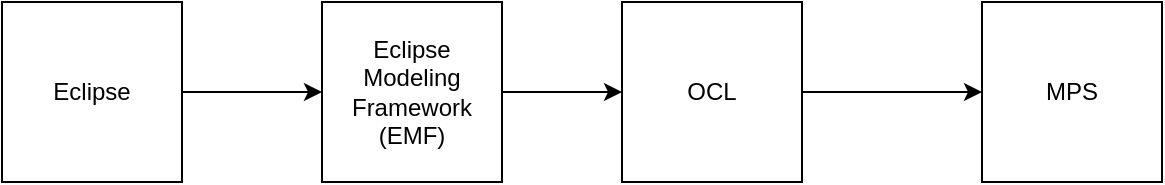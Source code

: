 <mxfile version="23.0.2" type="github">
  <diagram name="Page-1" id="0l3SDfxZKlJ5-3YzWZmR">
    <mxGraphModel dx="984" dy="593" grid="1" gridSize="10" guides="1" tooltips="1" connect="1" arrows="1" fold="1" page="1" pageScale="1" pageWidth="850" pageHeight="1100" math="0" shadow="0">
      <root>
        <mxCell id="0" />
        <mxCell id="1" parent="0" />
        <mxCell id="Zp3tux6OZ8Z04NkEwyCu-5" style="edgeStyle=orthogonalEdgeStyle;rounded=0;orthogonalLoop=1;jettySize=auto;html=1;" edge="1" parent="1" source="Zp3tux6OZ8Z04NkEwyCu-1" target="Zp3tux6OZ8Z04NkEwyCu-2">
          <mxGeometry relative="1" as="geometry" />
        </mxCell>
        <mxCell id="Zp3tux6OZ8Z04NkEwyCu-1" value="Eclipse" style="whiteSpace=wrap;html=1;aspect=fixed;" vertex="1" parent="1">
          <mxGeometry x="40" y="150" width="90" height="90" as="geometry" />
        </mxCell>
        <mxCell id="Zp3tux6OZ8Z04NkEwyCu-6" style="edgeStyle=orthogonalEdgeStyle;rounded=0;orthogonalLoop=1;jettySize=auto;html=1;" edge="1" parent="1" source="Zp3tux6OZ8Z04NkEwyCu-2" target="Zp3tux6OZ8Z04NkEwyCu-3">
          <mxGeometry relative="1" as="geometry" />
        </mxCell>
        <mxCell id="Zp3tux6OZ8Z04NkEwyCu-2" value="Eclipse Modeling Framework (EMF)" style="whiteSpace=wrap;html=1;aspect=fixed;" vertex="1" parent="1">
          <mxGeometry x="200" y="150" width="90" height="90" as="geometry" />
        </mxCell>
        <mxCell id="Zp3tux6OZ8Z04NkEwyCu-9" style="edgeStyle=orthogonalEdgeStyle;rounded=0;orthogonalLoop=1;jettySize=auto;html=1;entryX=0;entryY=0.5;entryDx=0;entryDy=0;" edge="1" parent="1" source="Zp3tux6OZ8Z04NkEwyCu-3" target="Zp3tux6OZ8Z04NkEwyCu-4">
          <mxGeometry relative="1" as="geometry" />
        </mxCell>
        <mxCell id="Zp3tux6OZ8Z04NkEwyCu-3" value="OCL" style="whiteSpace=wrap;html=1;aspect=fixed;" vertex="1" parent="1">
          <mxGeometry x="350" y="150" width="90" height="90" as="geometry" />
        </mxCell>
        <mxCell id="Zp3tux6OZ8Z04NkEwyCu-4" value="MPS" style="whiteSpace=wrap;html=1;aspect=fixed;" vertex="1" parent="1">
          <mxGeometry x="530" y="150" width="90" height="90" as="geometry" />
        </mxCell>
      </root>
    </mxGraphModel>
  </diagram>
</mxfile>
